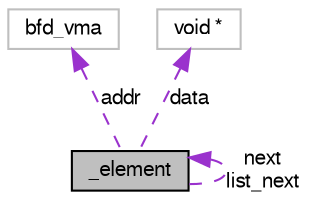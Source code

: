 digraph G
{
  bgcolor="transparent";
  edge [fontname="FreeSans",fontsize="10",labelfontname="FreeSans",labelfontsize="10"];
  node [fontname="FreeSans",fontsize="10",shape=record];
  Node1 [label="_element",height=0.2,width=0.4,color="black", fillcolor="grey75", style="filled" fontcolor="black"];
  Node1 -> Node1 [dir=back,color="darkorchid3",fontsize="10",style="dashed",label="next\nlist_next",fontname="FreeSans"];
  Node2 -> Node1 [dir=back,color="darkorchid3",fontsize="10",style="dashed",label="addr",fontname="FreeSans"];
  Node2 [label="bfd_vma",height=0.2,width=0.4,color="grey75"];
  Node3 -> Node1 [dir=back,color="darkorchid3",fontsize="10",style="dashed",label="data",fontname="FreeSans"];
  Node3 [label="void *",height=0.2,width=0.4,color="grey75"];
}
